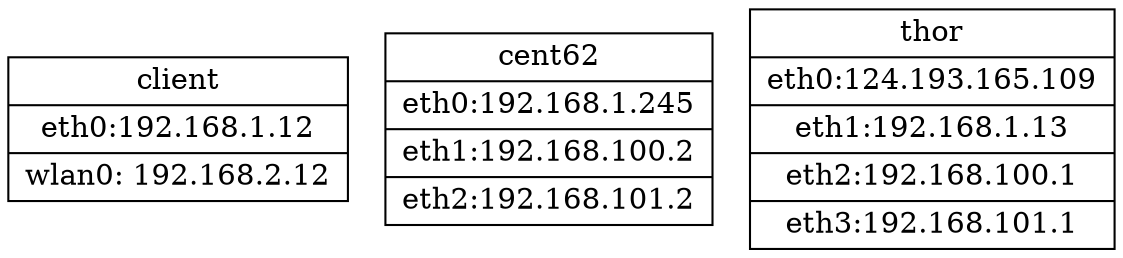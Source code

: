 digraph R {
    node [ shape=record ];
    client [ label= "{ client | eth0:192.168.1.12 | wlan0: 192.168.2.12 }" ]
    cent62 [ label = "{ cent62 | eth0:192.168.1.245 | eth1:192.168.100.2 | eth2:192.168.101.2 }" ]
    thor [ label = "{ thor | eth0:124.193.165.109 | eth1:192.168.1.13 | eth2:192.168.100.1 | eth3:192.168.101.1 }" ]
//    backend [ label="{<f0>  mms\ daemon|<f1>  webinterface\ for\ sp|<f2>  webinterface\ fbr\ website|<f3>  spbot}"];
//    backend:f1   ->  backend:f3 [ label="0x03" ];
}